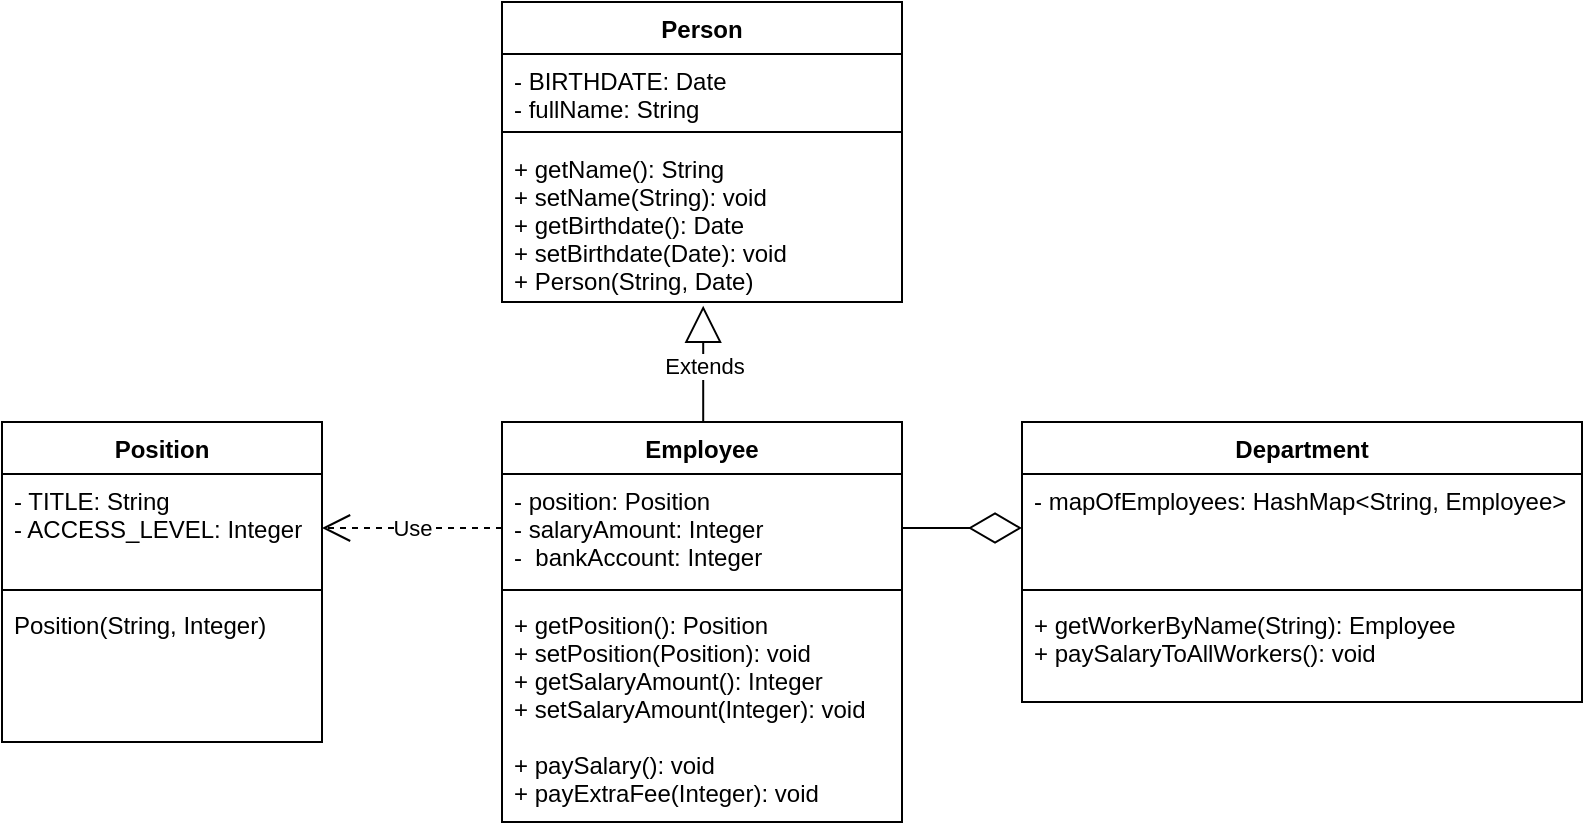 <mxfile version="16.6.6" type="google"><diagram id="kP0tIJc8iaJDEcMXLyy4" name="Page-1"><mxGraphModel dx="1065" dy="428" grid="1" gridSize="10" guides="1" tooltips="1" connect="1" arrows="1" fold="1" page="1" pageScale="1" pageWidth="827" pageHeight="1169" math="0" shadow="0"><root><mxCell id="0"/><mxCell id="1" parent="0"/><mxCell id="Q43xwOI8XmO7hz3TnV2v-17" value="Extends" style="endArrow=block;endSize=16;endFill=0;html=1;rounded=0;exitX=0.503;exitY=0.012;exitDx=0;exitDy=0;exitPerimeter=0;entryX=0.503;entryY=1.023;entryDx=0;entryDy=0;entryPerimeter=0;" edge="1" parent="1" source="Q43xwOI8XmO7hz3TnV2v-24" target="Q43xwOI8XmO7hz3TnV2v-23"><mxGeometry width="160" relative="1" as="geometry"><mxPoint x="379.66" y="252.624" as="sourcePoint"/><mxPoint x="381" y="142" as="targetPoint"/></mxGeometry></mxCell><mxCell id="Q43xwOI8XmO7hz3TnV2v-18" value="" style="endArrow=diamondThin;endFill=0;endSize=24;html=1;rounded=0;exitX=1;exitY=0.5;exitDx=0;exitDy=0;entryX=0;entryY=0.5;entryDx=0;entryDy=0;" edge="1" parent="1" source="Q43xwOI8XmO7hz3TnV2v-25" target="Q43xwOI8XmO7hz3TnV2v-29"><mxGeometry width="160" relative="1" as="geometry"><mxPoint x="460" y="280" as="sourcePoint"/><mxPoint x="600" y="274" as="targetPoint"/></mxGeometry></mxCell><mxCell id="Q43xwOI8XmO7hz3TnV2v-20" value="Person" style="swimlane;fontStyle=1;align=center;verticalAlign=top;childLayout=stackLayout;horizontal=1;startSize=26;horizontalStack=0;resizeParent=1;resizeParentMax=0;resizeLast=0;collapsible=1;marginBottom=0;" vertex="1" parent="1"><mxGeometry x="260" y="10" width="200" height="150" as="geometry"/></mxCell><mxCell id="Q43xwOI8XmO7hz3TnV2v-21" value="- BIRTHDATE: Date&#10;- fullName: String" style="text;strokeColor=none;fillColor=none;align=left;verticalAlign=top;spacingLeft=4;spacingRight=4;overflow=hidden;rotatable=0;points=[[0,0.5],[1,0.5]];portConstraint=eastwest;" vertex="1" parent="Q43xwOI8XmO7hz3TnV2v-20"><mxGeometry y="26" width="200" height="34" as="geometry"/></mxCell><mxCell id="Q43xwOI8XmO7hz3TnV2v-22" value="" style="line;strokeWidth=1;fillColor=none;align=left;verticalAlign=middle;spacingTop=-1;spacingLeft=3;spacingRight=3;rotatable=0;labelPosition=right;points=[];portConstraint=eastwest;" vertex="1" parent="Q43xwOI8XmO7hz3TnV2v-20"><mxGeometry y="60" width="200" height="10" as="geometry"/></mxCell><mxCell id="Q43xwOI8XmO7hz3TnV2v-23" value="+ getName(): String&#10;+ setName(String): void&#10;+ getBirthdate(): Date&#10;+ setBirthdate(Date): void&#10;+ Person(String, Date)" style="text;strokeColor=none;fillColor=none;align=left;verticalAlign=top;spacingLeft=4;spacingRight=4;overflow=hidden;rotatable=0;points=[[0,0.5],[1,0.5]];portConstraint=eastwest;" vertex="1" parent="Q43xwOI8XmO7hz3TnV2v-20"><mxGeometry y="70" width="200" height="80" as="geometry"/></mxCell><mxCell id="Q43xwOI8XmO7hz3TnV2v-24" value="Employee" style="swimlane;fontStyle=1;align=center;verticalAlign=top;childLayout=stackLayout;horizontal=1;startSize=26;horizontalStack=0;resizeParent=1;resizeParentMax=0;resizeLast=0;collapsible=1;marginBottom=0;" vertex="1" parent="1"><mxGeometry x="260" y="220" width="200" height="200" as="geometry"/></mxCell><mxCell id="Q43xwOI8XmO7hz3TnV2v-25" value="- position: Position&#10;- salaryAmount: Integer&#10;-  bankAccount: Integer" style="text;strokeColor=none;fillColor=none;align=left;verticalAlign=top;spacingLeft=4;spacingRight=4;overflow=hidden;rotatable=0;points=[[0,0.5],[1,0.5]];portConstraint=eastwest;" vertex="1" parent="Q43xwOI8XmO7hz3TnV2v-24"><mxGeometry y="26" width="200" height="54" as="geometry"/></mxCell><mxCell id="Q43xwOI8XmO7hz3TnV2v-26" value="" style="line;strokeWidth=1;fillColor=none;align=left;verticalAlign=middle;spacingTop=-1;spacingLeft=3;spacingRight=3;rotatable=0;labelPosition=right;points=[];portConstraint=eastwest;" vertex="1" parent="Q43xwOI8XmO7hz3TnV2v-24"><mxGeometry y="80" width="200" height="8" as="geometry"/></mxCell><mxCell id="Q43xwOI8XmO7hz3TnV2v-27" value="+ getPosition(): Position&#10;+ setPosition(Position): void&#10;+ getSalaryAmount(): Integer&#10;+ setSalaryAmount(Integer): void&#10;&#10;+ paySalary(): void&#10;+ payExtraFee(Integer): void" style="text;strokeColor=none;fillColor=none;align=left;verticalAlign=top;spacingLeft=4;spacingRight=4;overflow=hidden;rotatable=0;points=[[0,0.5],[1,0.5]];portConstraint=eastwest;" vertex="1" parent="Q43xwOI8XmO7hz3TnV2v-24"><mxGeometry y="88" width="200" height="112" as="geometry"/></mxCell><mxCell id="Q43xwOI8XmO7hz3TnV2v-28" value="Department" style="swimlane;fontStyle=1;align=center;verticalAlign=top;childLayout=stackLayout;horizontal=1;startSize=26;horizontalStack=0;resizeParent=1;resizeParentMax=0;resizeLast=0;collapsible=1;marginBottom=0;" vertex="1" parent="1"><mxGeometry x="520" y="220" width="280" height="140" as="geometry"/></mxCell><mxCell id="Q43xwOI8XmO7hz3TnV2v-29" value="- mapOfEmployees: HashMap&lt;String, Employee&gt;" style="text;strokeColor=none;fillColor=none;align=left;verticalAlign=top;spacingLeft=4;spacingRight=4;overflow=hidden;rotatable=0;points=[[0,0.5],[1,0.5]];portConstraint=eastwest;" vertex="1" parent="Q43xwOI8XmO7hz3TnV2v-28"><mxGeometry y="26" width="280" height="54" as="geometry"/></mxCell><mxCell id="Q43xwOI8XmO7hz3TnV2v-30" value="" style="line;strokeWidth=1;fillColor=none;align=left;verticalAlign=middle;spacingTop=-1;spacingLeft=3;spacingRight=3;rotatable=0;labelPosition=right;points=[];portConstraint=eastwest;" vertex="1" parent="Q43xwOI8XmO7hz3TnV2v-28"><mxGeometry y="80" width="280" height="8" as="geometry"/></mxCell><mxCell id="Q43xwOI8XmO7hz3TnV2v-31" value="+ getWorkerByName(String): Employee&#10;+ paySalaryToAllWorkers(): void" style="text;strokeColor=none;fillColor=none;align=left;verticalAlign=top;spacingLeft=4;spacingRight=4;overflow=hidden;rotatable=0;points=[[0,0.5],[1,0.5]];portConstraint=eastwest;" vertex="1" parent="Q43xwOI8XmO7hz3TnV2v-28"><mxGeometry y="88" width="280" height="52" as="geometry"/></mxCell><mxCell id="Q43xwOI8XmO7hz3TnV2v-33" value="Position" style="swimlane;fontStyle=1;align=center;verticalAlign=top;childLayout=stackLayout;horizontal=1;startSize=26;horizontalStack=0;resizeParent=1;resizeParentMax=0;resizeLast=0;collapsible=1;marginBottom=0;" vertex="1" parent="1"><mxGeometry x="10" y="220" width="160" height="160" as="geometry"/></mxCell><mxCell id="Q43xwOI8XmO7hz3TnV2v-34" value="- TITLE: String&#10;- ACCESS_LEVEL: Integer&#10;" style="text;strokeColor=none;fillColor=none;align=left;verticalAlign=top;spacingLeft=4;spacingRight=4;overflow=hidden;rotatable=0;points=[[0,0.5],[1,0.5]];portConstraint=eastwest;" vertex="1" parent="Q43xwOI8XmO7hz3TnV2v-33"><mxGeometry y="26" width="160" height="54" as="geometry"/></mxCell><mxCell id="Q43xwOI8XmO7hz3TnV2v-35" value="" style="line;strokeWidth=1;fillColor=none;align=left;verticalAlign=middle;spacingTop=-1;spacingLeft=3;spacingRight=3;rotatable=0;labelPosition=right;points=[];portConstraint=eastwest;" vertex="1" parent="Q43xwOI8XmO7hz3TnV2v-33"><mxGeometry y="80" width="160" height="8" as="geometry"/></mxCell><mxCell id="Q43xwOI8XmO7hz3TnV2v-36" value="Position(String, Integer)" style="text;strokeColor=none;fillColor=none;align=left;verticalAlign=top;spacingLeft=4;spacingRight=4;overflow=hidden;rotatable=0;points=[[0,0.5],[1,0.5]];portConstraint=eastwest;" vertex="1" parent="Q43xwOI8XmO7hz3TnV2v-33"><mxGeometry y="88" width="160" height="72" as="geometry"/></mxCell><mxCell id="Q43xwOI8XmO7hz3TnV2v-37" value="Use" style="endArrow=open;endSize=12;dashed=1;html=1;rounded=0;exitX=0;exitY=0.5;exitDx=0;exitDy=0;entryX=1;entryY=0.5;entryDx=0;entryDy=0;" edge="1" parent="1" source="Q43xwOI8XmO7hz3TnV2v-25" target="Q43xwOI8XmO7hz3TnV2v-34"><mxGeometry width="160" relative="1" as="geometry"><mxPoint x="60" y="148" as="sourcePoint"/><mxPoint x="220" y="148" as="targetPoint"/></mxGeometry></mxCell></root></mxGraphModel></diagram></mxfile>